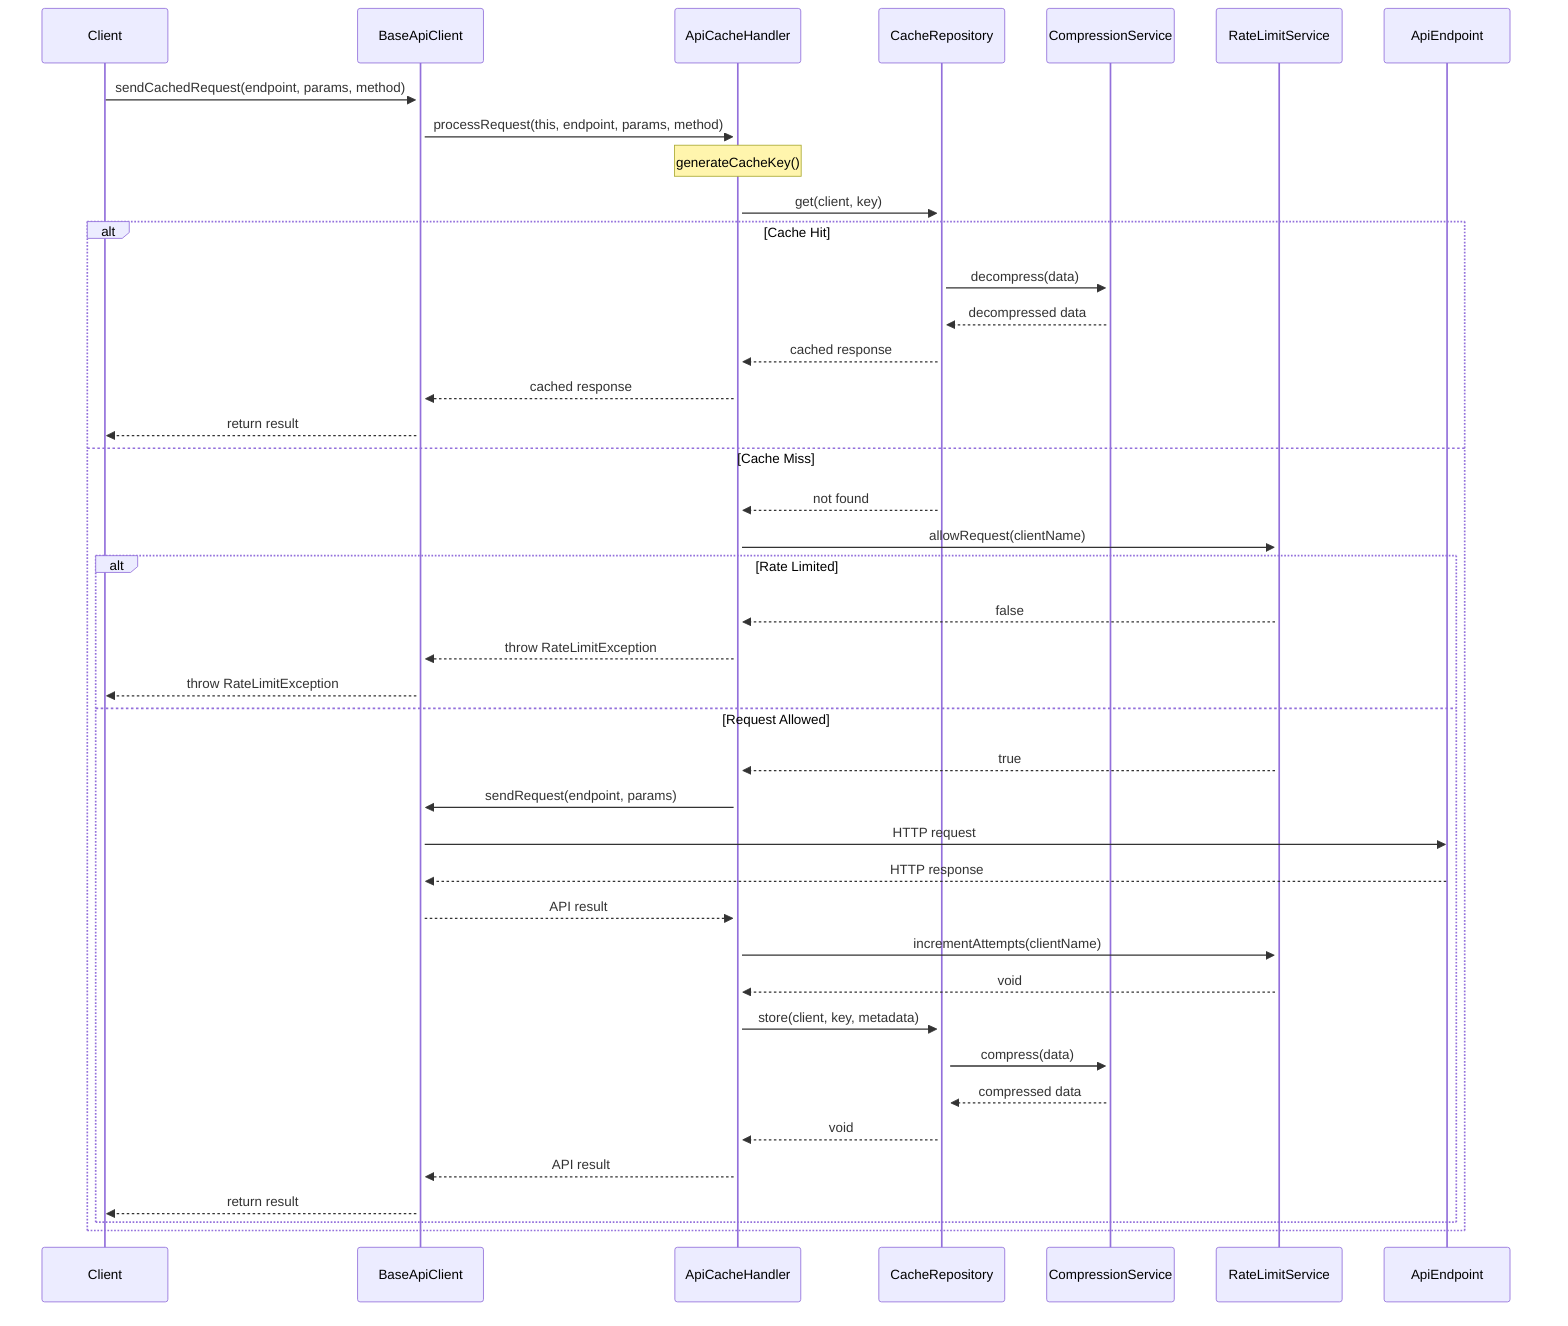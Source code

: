 sequenceDiagram
    participant Client
    participant BaseApiClient
    participant ApiCacheHandler
    participant CacheRepository
    participant CompressionService
    participant RateLimitService
    participant ApiEndpoint
    
    %% 1) Client calls BaseApiClient
    Client->>+BaseApiClient: sendCachedRequest(endpoint, params, method)
    BaseApiClient->>+ApiCacheHandler: processRequest(this, endpoint, params, method)

    Note over ApiCacheHandler: generateCacheKey()

    %% 2) Check cache
    ApiCacheHandler->>+CacheRepository: get(client, key)

    alt Cache Hit
        %% 3A) Cache hit: decompress and return
        CacheRepository->>+CompressionService: decompress(data)
        CompressionService-->>CacheRepository: decompressed data
        CacheRepository-->>ApiCacheHandler: cached response
        ApiCacheHandler-->>BaseApiClient: cached response
        BaseApiClient-->>Client: return result

    else Cache Miss
        %% 3B) Cache miss: no cache, check rate limit
        CacheRepository-->>ApiCacheHandler: not found
        ApiCacheHandler->>+RateLimitService: allowRequest(clientName)

        alt Rate Limited
            %% 4A) Rate limit triggered
            RateLimitService-->>ApiCacheHandler: false
            ApiCacheHandler-->>BaseApiClient: throw RateLimitException
            BaseApiClient-->>Client: throw RateLimitException

        else Request Allowed
            %% 4B) Rate limit OK: make a real API call
            RateLimitService-->>ApiCacheHandler: true
            
            ApiCacheHandler->>BaseApiClient: sendRequest(endpoint, params)
            BaseApiClient->>ApiEndpoint: HTTP request
            ApiEndpoint-->>BaseApiClient: HTTP response
            BaseApiClient-->>ApiCacheHandler: API result

            %% 5) Track usage
            ApiCacheHandler->>RateLimitService: incrementAttempts(clientName)
            RateLimitService-->>ApiCacheHandler: void

            %% 6) Cache the fresh response
            ApiCacheHandler->>+CacheRepository: store(client, key, metadata)
            CacheRepository->>+CompressionService: compress(data)
            CompressionService-->>CacheRepository: compressed data
            CacheRepository-->>ApiCacheHandler: void

            %% 7) Return to client
            ApiCacheHandler-->>BaseApiClient: API result
            BaseApiClient-->>Client: return result
        end
    end
